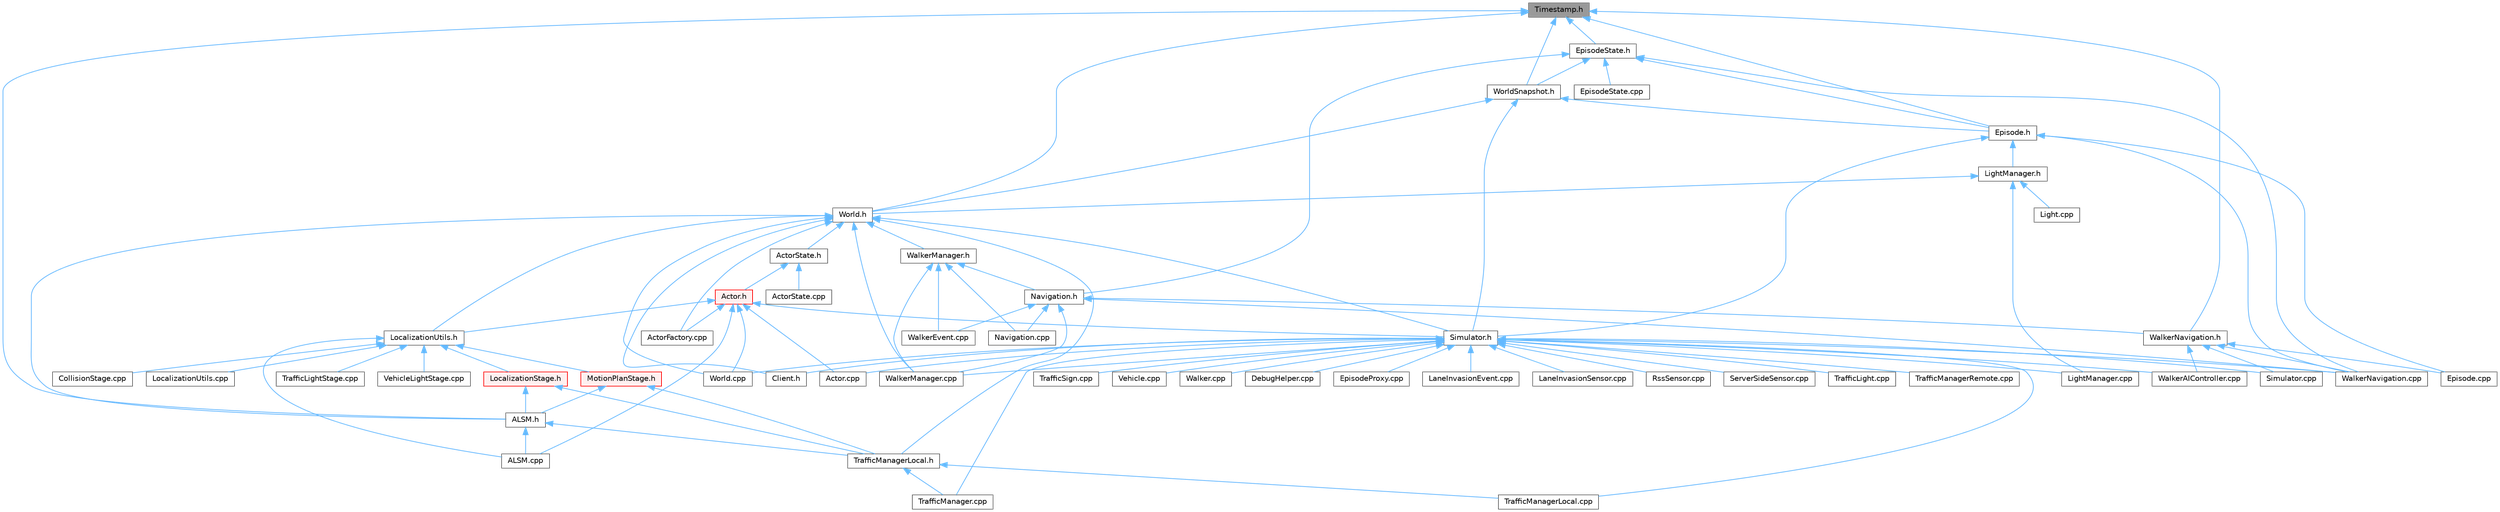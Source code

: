 digraph "Timestamp.h"
{
 // INTERACTIVE_SVG=YES
 // LATEX_PDF_SIZE
  bgcolor="transparent";
  edge [fontname=Helvetica,fontsize=10,labelfontname=Helvetica,labelfontsize=10];
  node [fontname=Helvetica,fontsize=10,shape=box,height=0.2,width=0.4];
  Node1 [id="Node000001",label="Timestamp.h",height=0.2,width=0.4,color="gray40", fillcolor="grey60", style="filled", fontcolor="black",tooltip=" "];
  Node1 -> Node2 [id="edge1_Node000001_Node000002",dir="back",color="steelblue1",style="solid",tooltip=" "];
  Node2 [id="Node000002",label="ALSM.h",height=0.2,width=0.4,color="grey40", fillcolor="white", style="filled",URL="$dc/d2c/ALSM_8h.html",tooltip=" "];
  Node2 -> Node3 [id="edge2_Node000002_Node000003",dir="back",color="steelblue1",style="solid",tooltip=" "];
  Node3 [id="Node000003",label="ALSM.cpp",height=0.2,width=0.4,color="grey40", fillcolor="white", style="filled",URL="$d9/da8/ALSM_8cpp.html",tooltip=" "];
  Node2 -> Node4 [id="edge3_Node000002_Node000004",dir="back",color="steelblue1",style="solid",tooltip=" "];
  Node4 [id="Node000004",label="TrafficManagerLocal.h",height=0.2,width=0.4,color="grey40", fillcolor="white", style="filled",URL="$db/ddf/TrafficManagerLocal_8h.html",tooltip=" "];
  Node4 -> Node5 [id="edge4_Node000004_Node000005",dir="back",color="steelblue1",style="solid",tooltip=" "];
  Node5 [id="Node000005",label="TrafficManager.cpp",height=0.2,width=0.4,color="grey40", fillcolor="white", style="filled",URL="$db/d04/TrafficManager_8cpp.html",tooltip=" "];
  Node4 -> Node6 [id="edge5_Node000004_Node000006",dir="back",color="steelblue1",style="solid",tooltip=" "];
  Node6 [id="Node000006",label="TrafficManagerLocal.cpp",height=0.2,width=0.4,color="grey40", fillcolor="white", style="filled",URL="$da/d53/TrafficManagerLocal_8cpp.html",tooltip=" "];
  Node1 -> Node7 [id="edge6_Node000001_Node000007",dir="back",color="steelblue1",style="solid",tooltip=" "];
  Node7 [id="Node000007",label="Episode.h",height=0.2,width=0.4,color="grey40", fillcolor="white", style="filled",URL="$d9/d9e/Episode_8h.html",tooltip=" "];
  Node7 -> Node8 [id="edge7_Node000007_Node000008",dir="back",color="steelblue1",style="solid",tooltip=" "];
  Node8 [id="Node000008",label="Episode.cpp",height=0.2,width=0.4,color="grey40", fillcolor="white", style="filled",URL="$d6/d12/Episode_8cpp.html",tooltip=" "];
  Node7 -> Node9 [id="edge8_Node000007_Node000009",dir="back",color="steelblue1",style="solid",tooltip=" "];
  Node9 [id="Node000009",label="LightManager.h",height=0.2,width=0.4,color="grey40", fillcolor="white", style="filled",URL="$dd/d9a/LightManager_8h.html",tooltip=" "];
  Node9 -> Node10 [id="edge9_Node000009_Node000010",dir="back",color="steelblue1",style="solid",tooltip=" "];
  Node10 [id="Node000010",label="Light.cpp",height=0.2,width=0.4,color="grey40", fillcolor="white", style="filled",URL="$d2/d41/Light_8cpp.html",tooltip=" "];
  Node9 -> Node11 [id="edge10_Node000009_Node000011",dir="back",color="steelblue1",style="solid",tooltip=" "];
  Node11 [id="Node000011",label="LightManager.cpp",height=0.2,width=0.4,color="grey40", fillcolor="white", style="filled",URL="$d3/d1d/LightManager_8cpp.html",tooltip=" "];
  Node9 -> Node12 [id="edge11_Node000009_Node000012",dir="back",color="steelblue1",style="solid",tooltip=" "];
  Node12 [id="Node000012",label="World.h",height=0.2,width=0.4,color="grey40", fillcolor="white", style="filled",URL="$dd/d5b/World_8h.html",tooltip=" "];
  Node12 -> Node2 [id="edge12_Node000012_Node000002",dir="back",color="steelblue1",style="solid",tooltip=" "];
  Node12 -> Node13 [id="edge13_Node000012_Node000013",dir="back",color="steelblue1",style="solid",tooltip=" "];
  Node13 [id="Node000013",label="ActorFactory.cpp",height=0.2,width=0.4,color="grey40", fillcolor="white", style="filled",URL="$df/dd6/ActorFactory_8cpp.html",tooltip=" "];
  Node12 -> Node14 [id="edge14_Node000012_Node000014",dir="back",color="steelblue1",style="solid",tooltip=" "];
  Node14 [id="Node000014",label="ActorState.h",height=0.2,width=0.4,color="grey40", fillcolor="white", style="filled",URL="$d4/d22/client_2detail_2ActorState_8h.html",tooltip=" "];
  Node14 -> Node15 [id="edge15_Node000014_Node000015",dir="back",color="steelblue1",style="solid",tooltip=" "];
  Node15 [id="Node000015",label="Actor.h",height=0.2,width=0.4,color="red", fillcolor="#FFF0F0", style="filled",URL="$da/d48/client_2Actor_8h.html",tooltip=" "];
  Node15 -> Node3 [id="edge16_Node000015_Node000003",dir="back",color="steelblue1",style="solid",tooltip=" "];
  Node15 -> Node16 [id="edge17_Node000015_Node000016",dir="back",color="steelblue1",style="solid",tooltip=" "];
  Node16 [id="Node000016",label="Actor.cpp",height=0.2,width=0.4,color="grey40", fillcolor="white", style="filled",URL="$d4/d34/Actor_8cpp.html",tooltip=" "];
  Node15 -> Node13 [id="edge18_Node000015_Node000013",dir="back",color="steelblue1",style="solid",tooltip=" "];
  Node15 -> Node21 [id="edge19_Node000015_Node000021",dir="back",color="steelblue1",style="solid",tooltip=" "];
  Node21 [id="Node000021",label="LocalizationUtils.h",height=0.2,width=0.4,color="grey40", fillcolor="white", style="filled",URL="$d2/d84/LocalizationUtils_8h.html",tooltip=" "];
  Node21 -> Node3 [id="edge20_Node000021_Node000003",dir="back",color="steelblue1",style="solid",tooltip=" "];
  Node21 -> Node22 [id="edge21_Node000021_Node000022",dir="back",color="steelblue1",style="solid",tooltip=" "];
  Node22 [id="Node000022",label="CollisionStage.cpp",height=0.2,width=0.4,color="grey40", fillcolor="white", style="filled",URL="$db/da2/CollisionStage_8cpp.html",tooltip=" "];
  Node21 -> Node23 [id="edge22_Node000021_Node000023",dir="back",color="steelblue1",style="solid",tooltip=" "];
  Node23 [id="Node000023",label="LocalizationStage.h",height=0.2,width=0.4,color="red", fillcolor="#FFF0F0", style="filled",URL="$d9/df4/LocalizationStage_8h.html",tooltip=" "];
  Node23 -> Node2 [id="edge23_Node000023_Node000002",dir="back",color="steelblue1",style="solid",tooltip=" "];
  Node23 -> Node4 [id="edge24_Node000023_Node000004",dir="back",color="steelblue1",style="solid",tooltip=" "];
  Node21 -> Node25 [id="edge25_Node000021_Node000025",dir="back",color="steelblue1",style="solid",tooltip=" "];
  Node25 [id="Node000025",label="LocalizationUtils.cpp",height=0.2,width=0.4,color="grey40", fillcolor="white", style="filled",URL="$d1/dd6/LocalizationUtils_8cpp.html",tooltip=" "];
  Node21 -> Node26 [id="edge26_Node000021_Node000026",dir="back",color="steelblue1",style="solid",tooltip=" "];
  Node26 [id="Node000026",label="MotionPlanStage.h",height=0.2,width=0.4,color="red", fillcolor="#FFF0F0", style="filled",URL="$d3/d00/MotionPlanStage_8h.html",tooltip=" "];
  Node26 -> Node2 [id="edge27_Node000026_Node000002",dir="back",color="steelblue1",style="solid",tooltip=" "];
  Node26 -> Node4 [id="edge28_Node000026_Node000004",dir="back",color="steelblue1",style="solid",tooltip=" "];
  Node21 -> Node28 [id="edge29_Node000021_Node000028",dir="back",color="steelblue1",style="solid",tooltip=" "];
  Node28 [id="Node000028",label="TrafficLightStage.cpp",height=0.2,width=0.4,color="grey40", fillcolor="white", style="filled",URL="$dc/d13/TrafficLightStage_8cpp.html",tooltip=" "];
  Node21 -> Node29 [id="edge30_Node000021_Node000029",dir="back",color="steelblue1",style="solid",tooltip=" "];
  Node29 [id="Node000029",label="VehicleLightStage.cpp",height=0.2,width=0.4,color="grey40", fillcolor="white", style="filled",URL="$d2/d11/VehicleLightStage_8cpp.html",tooltip=" "];
  Node15 -> Node64 [id="edge31_Node000015_Node000064",dir="back",color="steelblue1",style="solid",tooltip=" "];
  Node64 [id="Node000064",label="Simulator.h",height=0.2,width=0.4,color="grey40", fillcolor="white", style="filled",URL="$d6/d4a/Simulator_8h.html",tooltip=" "];
  Node64 -> Node16 [id="edge32_Node000064_Node000016",dir="back",color="steelblue1",style="solid",tooltip=" "];
  Node64 -> Node65 [id="edge33_Node000064_Node000065",dir="back",color="steelblue1",style="solid",tooltip=" "];
  Node65 [id="Node000065",label="Client.h",height=0.2,width=0.4,color="grey40", fillcolor="white", style="filled",URL="$dd/de3/client_2Client_8h.html",tooltip=" "];
  Node64 -> Node66 [id="edge34_Node000064_Node000066",dir="back",color="steelblue1",style="solid",tooltip=" "];
  Node66 [id="Node000066",label="DebugHelper.cpp",height=0.2,width=0.4,color="grey40", fillcolor="white", style="filled",URL="$d2/d01/DebugHelper_8cpp.html",tooltip=" "];
  Node64 -> Node67 [id="edge35_Node000064_Node000067",dir="back",color="steelblue1",style="solid",tooltip=" "];
  Node67 [id="Node000067",label="EpisodeProxy.cpp",height=0.2,width=0.4,color="grey40", fillcolor="white", style="filled",URL="$d2/d6b/EpisodeProxy_8cpp.html",tooltip=" "];
  Node64 -> Node55 [id="edge36_Node000064_Node000055",dir="back",color="steelblue1",style="solid",tooltip=" "];
  Node55 [id="Node000055",label="LaneInvasionEvent.cpp",height=0.2,width=0.4,color="grey40", fillcolor="white", style="filled",URL="$d6/d75/LaneInvasionEvent_8cpp.html",tooltip=" "];
  Node64 -> Node56 [id="edge37_Node000064_Node000056",dir="back",color="steelblue1",style="solid",tooltip=" "];
  Node56 [id="Node000056",label="LaneInvasionSensor.cpp",height=0.2,width=0.4,color="grey40", fillcolor="white", style="filled",URL="$dd/dbc/LibCarla_2source_2carla_2client_2LaneInvasionSensor_8cpp.html",tooltip=" "];
  Node64 -> Node11 [id="edge38_Node000064_Node000011",dir="back",color="steelblue1",style="solid",tooltip=" "];
  Node64 -> Node33 [id="edge39_Node000064_Node000033",dir="back",color="steelblue1",style="solid",tooltip=" "];
  Node33 [id="Node000033",label="RssSensor.cpp",height=0.2,width=0.4,color="grey40", fillcolor="white", style="filled",URL="$d8/d77/LibCarla_2source_2carla_2rss_2RssSensor_8cpp.html",tooltip=" "];
  Node64 -> Node62 [id="edge40_Node000064_Node000062",dir="back",color="steelblue1",style="solid",tooltip=" "];
  Node62 [id="Node000062",label="ServerSideSensor.cpp",height=0.2,width=0.4,color="grey40", fillcolor="white", style="filled",URL="$d1/da0/ServerSideSensor_8cpp.html",tooltip=" "];
  Node64 -> Node63 [id="edge41_Node000064_Node000063",dir="back",color="steelblue1",style="solid",tooltip=" "];
  Node63 [id="Node000063",label="Simulator.cpp",height=0.2,width=0.4,color="grey40", fillcolor="white", style="filled",URL="$d2/d0c/Simulator_8cpp.html",tooltip=" "];
  Node64 -> Node35 [id="edge42_Node000064_Node000035",dir="back",color="steelblue1",style="solid",tooltip=" "];
  Node35 [id="Node000035",label="TrafficLight.cpp",height=0.2,width=0.4,color="grey40", fillcolor="white", style="filled",URL="$dd/d90/TrafficLight_8cpp.html",tooltip=" "];
  Node64 -> Node5 [id="edge43_Node000064_Node000005",dir="back",color="steelblue1",style="solid",tooltip=" "];
  Node64 -> Node6 [id="edge44_Node000064_Node000006",dir="back",color="steelblue1",style="solid",tooltip=" "];
  Node64 -> Node68 [id="edge45_Node000064_Node000068",dir="back",color="steelblue1",style="solid",tooltip=" "];
  Node68 [id="Node000068",label="TrafficManagerRemote.cpp",height=0.2,width=0.4,color="grey40", fillcolor="white", style="filled",URL="$d6/d82/TrafficManagerRemote_8cpp.html",tooltip=" "];
  Node64 -> Node36 [id="edge46_Node000064_Node000036",dir="back",color="steelblue1",style="solid",tooltip=" "];
  Node36 [id="Node000036",label="TrafficSign.cpp",height=0.2,width=0.4,color="grey40", fillcolor="white", style="filled",URL="$d1/d40/TrafficSign_8cpp.html",tooltip=" "];
  Node64 -> Node37 [id="edge47_Node000064_Node000037",dir="back",color="steelblue1",style="solid",tooltip=" "];
  Node37 [id="Node000037",label="Vehicle.cpp",height=0.2,width=0.4,color="grey40", fillcolor="white", style="filled",URL="$d0/d27/Vehicle_8cpp.html",tooltip=" "];
  Node64 -> Node69 [id="edge48_Node000064_Node000069",dir="back",color="steelblue1",style="solid",tooltip=" "];
  Node69 [id="Node000069",label="Walker.cpp",height=0.2,width=0.4,color="grey40", fillcolor="white", style="filled",URL="$d6/db6/Walker_8cpp.html",tooltip=" "];
  Node64 -> Node70 [id="edge49_Node000064_Node000070",dir="back",color="steelblue1",style="solid",tooltip=" "];
  Node70 [id="Node000070",label="WalkerAIController.cpp",height=0.2,width=0.4,color="grey40", fillcolor="white", style="filled",URL="$de/d69/WalkerAIController_8cpp.html",tooltip=" "];
  Node64 -> Node71 [id="edge50_Node000064_Node000071",dir="back",color="steelblue1",style="solid",tooltip=" "];
  Node71 [id="Node000071",label="WalkerManager.cpp",height=0.2,width=0.4,color="grey40", fillcolor="white", style="filled",URL="$d2/dbb/WalkerManager_8cpp.html",tooltip=" "];
  Node64 -> Node72 [id="edge51_Node000064_Node000072",dir="back",color="steelblue1",style="solid",tooltip=" "];
  Node72 [id="Node000072",label="WalkerNavigation.cpp",height=0.2,width=0.4,color="grey40", fillcolor="white", style="filled",URL="$de/d84/WalkerNavigation_8cpp.html",tooltip=" "];
  Node64 -> Node38 [id="edge52_Node000064_Node000038",dir="back",color="steelblue1",style="solid",tooltip=" "];
  Node38 [id="Node000038",label="World.cpp",height=0.2,width=0.4,color="grey40", fillcolor="white", style="filled",URL="$d7/dfe/World_8cpp.html",tooltip=" "];
  Node15 -> Node38 [id="edge53_Node000015_Node000038",dir="back",color="steelblue1",style="solid",tooltip=" "];
  Node14 -> Node86 [id="edge54_Node000014_Node000086",dir="back",color="steelblue1",style="solid",tooltip=" "];
  Node86 [id="Node000086",label="ActorState.cpp",height=0.2,width=0.4,color="grey40", fillcolor="white", style="filled",URL="$d6/de7/ActorState_8cpp.html",tooltip=" "];
  Node12 -> Node65 [id="edge55_Node000012_Node000065",dir="back",color="steelblue1",style="solid",tooltip=" "];
  Node12 -> Node21 [id="edge56_Node000012_Node000021",dir="back",color="steelblue1",style="solid",tooltip=" "];
  Node12 -> Node64 [id="edge57_Node000012_Node000064",dir="back",color="steelblue1",style="solid",tooltip=" "];
  Node12 -> Node4 [id="edge58_Node000012_Node000004",dir="back",color="steelblue1",style="solid",tooltip=" "];
  Node12 -> Node71 [id="edge59_Node000012_Node000071",dir="back",color="steelblue1",style="solid",tooltip=" "];
  Node12 -> Node79 [id="edge60_Node000012_Node000079",dir="back",color="steelblue1",style="solid",tooltip=" "];
  Node79 [id="Node000079",label="WalkerManager.h",height=0.2,width=0.4,color="grey40", fillcolor="white", style="filled",URL="$df/d64/WalkerManager_8h.html",tooltip=" "];
  Node79 -> Node80 [id="edge61_Node000079_Node000080",dir="back",color="steelblue1",style="solid",tooltip=" "];
  Node80 [id="Node000080",label="Navigation.cpp",height=0.2,width=0.4,color="grey40", fillcolor="white", style="filled",URL="$d5/d9c/Navigation_8cpp.html",tooltip=" "];
  Node79 -> Node81 [id="edge62_Node000079_Node000081",dir="back",color="steelblue1",style="solid",tooltip=" "];
  Node81 [id="Node000081",label="Navigation.h",height=0.2,width=0.4,color="grey40", fillcolor="white", style="filled",URL="$d0/d36/Navigation_8h.html",tooltip=" "];
  Node81 -> Node80 [id="edge63_Node000081_Node000080",dir="back",color="steelblue1",style="solid",tooltip=" "];
  Node81 -> Node82 [id="edge64_Node000081_Node000082",dir="back",color="steelblue1",style="solid",tooltip=" "];
  Node82 [id="Node000082",label="WalkerEvent.cpp",height=0.2,width=0.4,color="grey40", fillcolor="white", style="filled",URL="$de/db9/WalkerEvent_8cpp.html",tooltip=" "];
  Node81 -> Node71 [id="edge65_Node000081_Node000071",dir="back",color="steelblue1",style="solid",tooltip=" "];
  Node81 -> Node72 [id="edge66_Node000081_Node000072",dir="back",color="steelblue1",style="solid",tooltip=" "];
  Node81 -> Node83 [id="edge67_Node000081_Node000083",dir="back",color="steelblue1",style="solid",tooltip=" "];
  Node83 [id="Node000083",label="WalkerNavigation.h",height=0.2,width=0.4,color="grey40", fillcolor="white", style="filled",URL="$d5/d09/WalkerNavigation_8h.html",tooltip=" "];
  Node83 -> Node8 [id="edge68_Node000083_Node000008",dir="back",color="steelblue1",style="solid",tooltip=" "];
  Node83 -> Node63 [id="edge69_Node000083_Node000063",dir="back",color="steelblue1",style="solid",tooltip=" "];
  Node83 -> Node70 [id="edge70_Node000083_Node000070",dir="back",color="steelblue1",style="solid",tooltip=" "];
  Node83 -> Node72 [id="edge71_Node000083_Node000072",dir="back",color="steelblue1",style="solid",tooltip=" "];
  Node79 -> Node82 [id="edge72_Node000079_Node000082",dir="back",color="steelblue1",style="solid",tooltip=" "];
  Node79 -> Node71 [id="edge73_Node000079_Node000071",dir="back",color="steelblue1",style="solid",tooltip=" "];
  Node12 -> Node38 [id="edge74_Node000012_Node000038",dir="back",color="steelblue1",style="solid",tooltip=" "];
  Node7 -> Node64 [id="edge75_Node000007_Node000064",dir="back",color="steelblue1",style="solid",tooltip=" "];
  Node7 -> Node72 [id="edge76_Node000007_Node000072",dir="back",color="steelblue1",style="solid",tooltip=" "];
  Node1 -> Node87 [id="edge77_Node000001_Node000087",dir="back",color="steelblue1",style="solid",tooltip=" "];
  Node87 [id="Node000087",label="EpisodeState.h",height=0.2,width=0.4,color="grey40", fillcolor="white", style="filled",URL="$d7/df2/EpisodeState_8h.html",tooltip=" "];
  Node87 -> Node7 [id="edge78_Node000087_Node000007",dir="back",color="steelblue1",style="solid",tooltip=" "];
  Node87 -> Node88 [id="edge79_Node000087_Node000088",dir="back",color="steelblue1",style="solid",tooltip=" "];
  Node88 [id="Node000088",label="EpisodeState.cpp",height=0.2,width=0.4,color="grey40", fillcolor="white", style="filled",URL="$d9/df5/EpisodeState_8cpp.html",tooltip=" "];
  Node87 -> Node81 [id="edge80_Node000087_Node000081",dir="back",color="steelblue1",style="solid",tooltip=" "];
  Node87 -> Node72 [id="edge81_Node000087_Node000072",dir="back",color="steelblue1",style="solid",tooltip=" "];
  Node87 -> Node89 [id="edge82_Node000087_Node000089",dir="back",color="steelblue1",style="solid",tooltip=" "];
  Node89 [id="Node000089",label="WorldSnapshot.h",height=0.2,width=0.4,color="grey40", fillcolor="white", style="filled",URL="$df/d11/WorldSnapshot_8h.html",tooltip=" "];
  Node89 -> Node7 [id="edge83_Node000089_Node000007",dir="back",color="steelblue1",style="solid",tooltip=" "];
  Node89 -> Node64 [id="edge84_Node000089_Node000064",dir="back",color="steelblue1",style="solid",tooltip=" "];
  Node89 -> Node12 [id="edge85_Node000089_Node000012",dir="back",color="steelblue1",style="solid",tooltip=" "];
  Node1 -> Node83 [id="edge86_Node000001_Node000083",dir="back",color="steelblue1",style="solid",tooltip=" "];
  Node1 -> Node12 [id="edge87_Node000001_Node000012",dir="back",color="steelblue1",style="solid",tooltip=" "];
  Node1 -> Node89 [id="edge88_Node000001_Node000089",dir="back",color="steelblue1",style="solid",tooltip=" "];
}
